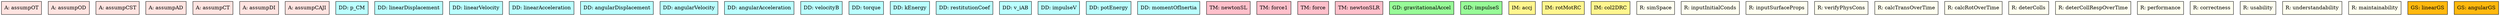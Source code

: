 digraph allvsr {


	assumpOT	[shape=box, color=black, style=filled, fillcolor=mistyrose, label="A: assumpOT"];
	assumpOD	[shape=box, color=black, style=filled, fillcolor=mistyrose, label="A: assumpOD"];
	assumpCST	[shape=box, color=black, style=filled, fillcolor=mistyrose, label="A: assumpCST"];
	assumpAD	[shape=box, color=black, style=filled, fillcolor=mistyrose, label="A: assumpAD"];
	assumpCT	[shape=box, color=black, style=filled, fillcolor=mistyrose, label="A: assumpCT"];
	assumpDI	[shape=box, color=black, style=filled, fillcolor=mistyrose, label="A: assumpDI"];
	assumpCAJI	[shape=box, color=black, style=filled, fillcolor=mistyrose, label="A: assumpCAJI"];

	subgraph A {
	rank="same"
	{assumpOT, assumpOD, assumpCST, assumpAD, assumpCT, assumpDI, assumpCAJI}
	}

	p_CM	[shape=box, color=black, style=filled, fillcolor=paleturquoise1, label="DD: p_CM"];
	linearDisplacement	[shape=box, color=black, style=filled, fillcolor=paleturquoise1, label="DD: linearDisplacement"];
	linearVelocity	[shape=box, color=black, style=filled, fillcolor=paleturquoise1, label="DD: linearVelocity"];
	linearAcceleration	[shape=box, color=black, style=filled, fillcolor=paleturquoise1, label="DD: linearAcceleration"];
	angularDisplacement	[shape=box, color=black, style=filled, fillcolor=paleturquoise1, label="DD: angularDisplacement"];
	angularVelocity	[shape=box, color=black, style=filled, fillcolor=paleturquoise1, label="DD: angularVelocity"];
	angularAcceleration	[shape=box, color=black, style=filled, fillcolor=paleturquoise1, label="DD: angularAcceleration"];
	velocityB	[shape=box, color=black, style=filled, fillcolor=paleturquoise1, label="DD: velocityB"];
	torque	[shape=box, color=black, style=filled, fillcolor=paleturquoise1, label="DD: torque"];
	kEnergy	[shape=box, color=black, style=filled, fillcolor=paleturquoise1, label="DD: kEnergy"];
	restitutionCoef	[shape=box, color=black, style=filled, fillcolor=paleturquoise1, label="DD: restitutionCoef"];
	v_iAB	[shape=box, color=black, style=filled, fillcolor=paleturquoise1, label="DD: v_iAB"];
	impulseV	[shape=box, color=black, style=filled, fillcolor=paleturquoise1, label="DD: impulseV"];
	potEnergy	[shape=box, color=black, style=filled, fillcolor=paleturquoise1, label="DD: potEnergy"];
	momentOfInertia	[shape=box, color=black, style=filled, fillcolor=paleturquoise1, label="DD: momentOfInertia"];

	subgraph DD {
	rank="same"
	{p_CM, linearDisplacement, linearVelocity, linearAcceleration, angularDisplacement, angularVelocity, angularAcceleration, velocityB, torque, kEnergy, restitutionCoef, v_iAB, impulseV, potEnergy, momentOfInertia}
	}

	newtonSL	[shape=box, color=black, style=filled, fillcolor=pink, label="TM: newtonSL"];
	force1	[shape=box, color=black, style=filled, fillcolor=pink, label="TM: force1"];
	force	[shape=box, color=black, style=filled, fillcolor=pink, label="TM: force"];
	newtonSLR	[shape=box, color=black, style=filled, fillcolor=pink, label="TM: newtonSLR"];

	subgraph TM {
	rank="same"
	{newtonSL, force1, force, newtonSLR}
	}

	gravitationalAccel	[shape=box, color=black, style=filled, fillcolor=palegreen, label="GD: gravitationalAccel"];
	impulseS	[shape=box, color=black, style=filled, fillcolor=palegreen, label="GD: impulseS"];

	subgraph GD {
	rank="same"
	{gravitationalAccel, impulseS}
	}

	accj	[shape=box, color=black, style=filled, fillcolor=khaki1, label="IM: accj"];
	rotMotRC	[shape=box, color=black, style=filled, fillcolor=khaki1, label="IM: rotMotRC"];
	col2DRC	[shape=box, color=black, style=filled, fillcolor=khaki1, label="IM: col2DRC"];

	subgraph IM {
	rank="same"
	{accj, rotMotRC, col2DRC}
	}

	simSpace	[shape=box, color=black, style=filled, fillcolor=ivory, label="R: simSpace"];
	inputInitialConds	[shape=box, color=black, style=filled, fillcolor=ivory, label="R: inputInitialConds"];
	inputSurfaceProps	[shape=box, color=black, style=filled, fillcolor=ivory, label="R: inputSurfaceProps"];
	verifyPhysCons	[shape=box, color=black, style=filled, fillcolor=ivory, label="R: verifyPhysCons"];
	calcTransOverTime	[shape=box, color=black, style=filled, fillcolor=ivory, label="R: calcTransOverTime"];
	calcRotOverTime	[shape=box, color=black, style=filled, fillcolor=ivory, label="R: calcRotOverTime"];
	deterColls	[shape=box, color=black, style=filled, fillcolor=ivory, label="R: deterColls"];
	deterCollRespOverTime	[shape=box, color=black, style=filled, fillcolor=ivory, label="R: deterCollRespOverTime"];
	performance	[shape=box, color=black, style=filled, fillcolor=ivory, label="R: performance"];
	correctness	[shape=box, color=black, style=filled, fillcolor=ivory, label="R: correctness"];
	usability	[shape=box, color=black, style=filled, fillcolor=ivory, label="R: usability"];
	understandability	[shape=box, color=black, style=filled, fillcolor=ivory, label="R: understandability"];
	maintainability	[shape=box, color=black, style=filled, fillcolor=ivory, label="R: maintainability"];

	subgraph R {
	rank="same"
	{simSpace, inputInitialConds, inputSurfaceProps, verifyPhysCons, calcTransOverTime, calcRotOverTime, deterColls, deterCollRespOverTime, performance, correctness, usability, understandability, maintainability}
	}

	linearGS	[shape=box, color=black, style=filled, fillcolor=darkgoldenrod1, label="GS: linearGS"];
	angularGS	[shape=box, color=black, style=filled, fillcolor=darkgoldenrod1, label="GS: angularGS"];

	subgraph GS {
	rank="same"
	{linearGS, angularGS}
	}

}
